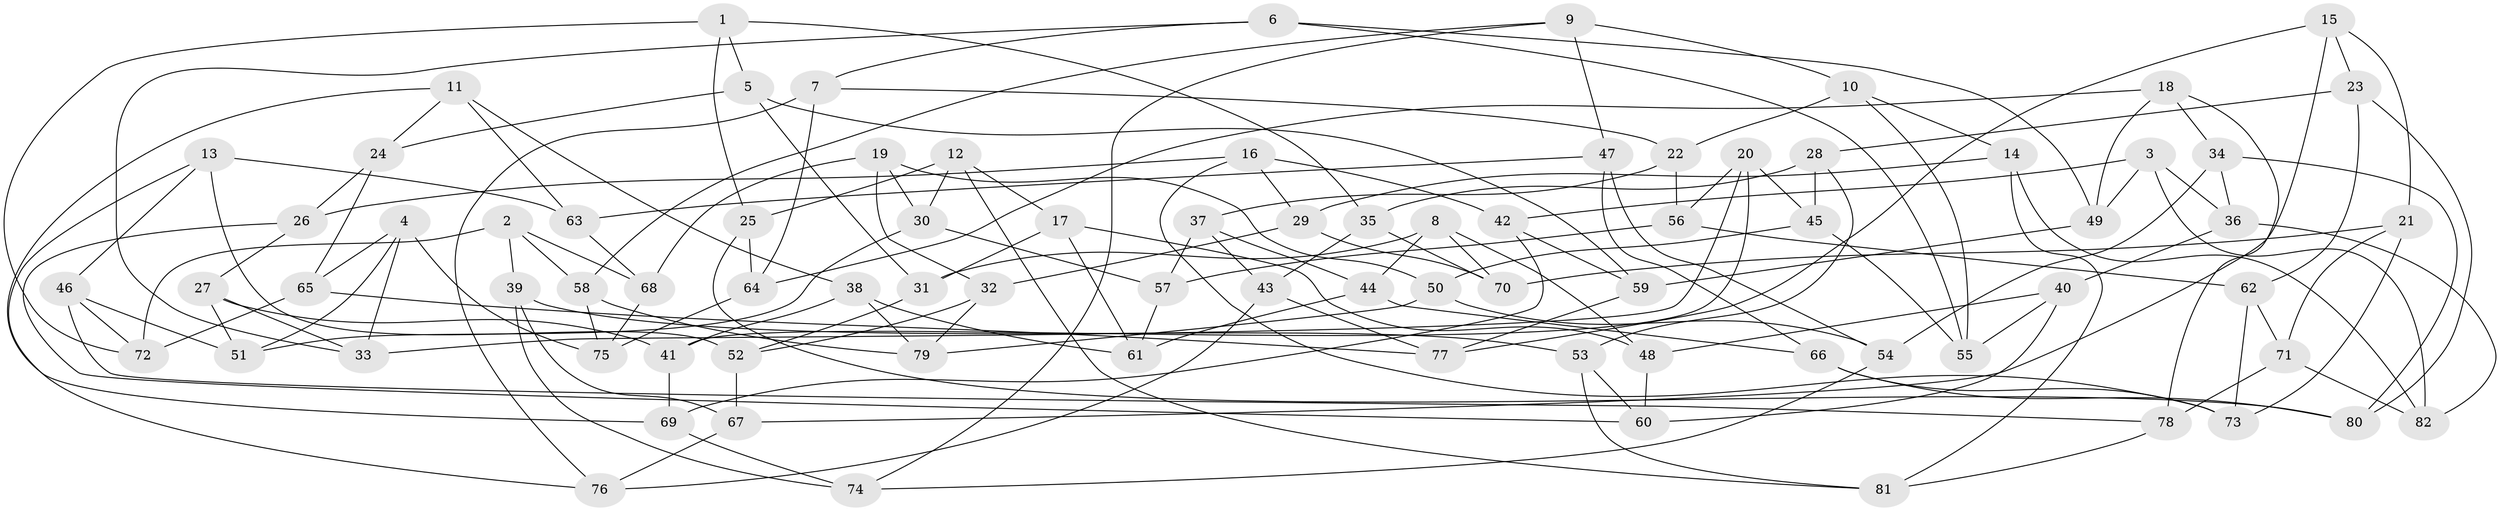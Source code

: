 // coarse degree distribution, {6: 0.46938775510204084, 5: 0.20408163265306123, 4: 0.32653061224489793}
// Generated by graph-tools (version 1.1) at 2025/24/03/03/25 07:24:27]
// undirected, 82 vertices, 164 edges
graph export_dot {
graph [start="1"]
  node [color=gray90,style=filled];
  1;
  2;
  3;
  4;
  5;
  6;
  7;
  8;
  9;
  10;
  11;
  12;
  13;
  14;
  15;
  16;
  17;
  18;
  19;
  20;
  21;
  22;
  23;
  24;
  25;
  26;
  27;
  28;
  29;
  30;
  31;
  32;
  33;
  34;
  35;
  36;
  37;
  38;
  39;
  40;
  41;
  42;
  43;
  44;
  45;
  46;
  47;
  48;
  49;
  50;
  51;
  52;
  53;
  54;
  55;
  56;
  57;
  58;
  59;
  60;
  61;
  62;
  63;
  64;
  65;
  66;
  67;
  68;
  69;
  70;
  71;
  72;
  73;
  74;
  75;
  76;
  77;
  78;
  79;
  80;
  81;
  82;
  1 -- 35;
  1 -- 5;
  1 -- 25;
  1 -- 72;
  2 -- 58;
  2 -- 68;
  2 -- 72;
  2 -- 39;
  3 -- 82;
  3 -- 42;
  3 -- 36;
  3 -- 49;
  4 -- 33;
  4 -- 75;
  4 -- 65;
  4 -- 51;
  5 -- 59;
  5 -- 31;
  5 -- 24;
  6 -- 49;
  6 -- 7;
  6 -- 33;
  6 -- 55;
  7 -- 76;
  7 -- 22;
  7 -- 64;
  8 -- 48;
  8 -- 31;
  8 -- 44;
  8 -- 70;
  9 -- 47;
  9 -- 74;
  9 -- 10;
  9 -- 58;
  10 -- 14;
  10 -- 55;
  10 -- 22;
  11 -- 38;
  11 -- 69;
  11 -- 63;
  11 -- 24;
  12 -- 30;
  12 -- 25;
  12 -- 17;
  12 -- 81;
  13 -- 76;
  13 -- 63;
  13 -- 52;
  13 -- 46;
  14 -- 81;
  14 -- 82;
  14 -- 29;
  15 -- 77;
  15 -- 21;
  15 -- 67;
  15 -- 23;
  16 -- 26;
  16 -- 29;
  16 -- 73;
  16 -- 42;
  17 -- 31;
  17 -- 61;
  17 -- 48;
  18 -- 78;
  18 -- 34;
  18 -- 49;
  18 -- 64;
  19 -- 30;
  19 -- 50;
  19 -- 32;
  19 -- 68;
  20 -- 41;
  20 -- 33;
  20 -- 56;
  20 -- 45;
  21 -- 73;
  21 -- 70;
  21 -- 71;
  22 -- 37;
  22 -- 56;
  23 -- 80;
  23 -- 62;
  23 -- 28;
  24 -- 26;
  24 -- 65;
  25 -- 80;
  25 -- 64;
  26 -- 27;
  26 -- 60;
  27 -- 41;
  27 -- 33;
  27 -- 51;
  28 -- 45;
  28 -- 53;
  28 -- 35;
  29 -- 70;
  29 -- 32;
  30 -- 51;
  30 -- 57;
  31 -- 52;
  32 -- 79;
  32 -- 52;
  34 -- 54;
  34 -- 80;
  34 -- 36;
  35 -- 70;
  35 -- 43;
  36 -- 40;
  36 -- 82;
  37 -- 44;
  37 -- 57;
  37 -- 43;
  38 -- 61;
  38 -- 79;
  38 -- 41;
  39 -- 74;
  39 -- 67;
  39 -- 53;
  40 -- 48;
  40 -- 60;
  40 -- 55;
  41 -- 69;
  42 -- 69;
  42 -- 59;
  43 -- 77;
  43 -- 76;
  44 -- 66;
  44 -- 61;
  45 -- 50;
  45 -- 55;
  46 -- 72;
  46 -- 78;
  46 -- 51;
  47 -- 66;
  47 -- 63;
  47 -- 54;
  48 -- 60;
  49 -- 59;
  50 -- 54;
  50 -- 79;
  52 -- 67;
  53 -- 60;
  53 -- 81;
  54 -- 74;
  56 -- 57;
  56 -- 62;
  57 -- 61;
  58 -- 79;
  58 -- 75;
  59 -- 77;
  62 -- 71;
  62 -- 73;
  63 -- 68;
  64 -- 75;
  65 -- 72;
  65 -- 77;
  66 -- 73;
  66 -- 80;
  67 -- 76;
  68 -- 75;
  69 -- 74;
  71 -- 78;
  71 -- 82;
  78 -- 81;
}
